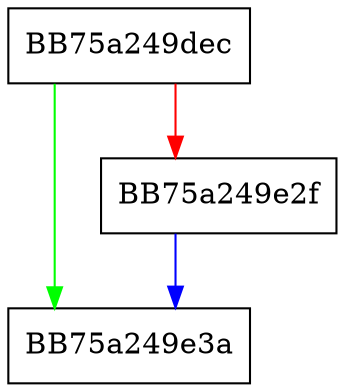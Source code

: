 digraph _Calculate_growth {
  node [shape="box"];
  graph [splines=ortho];
  BB75a249dec -> BB75a249e3a [color="green"];
  BB75a249dec -> BB75a249e2f [color="red"];
  BB75a249e2f -> BB75a249e3a [color="blue"];
}